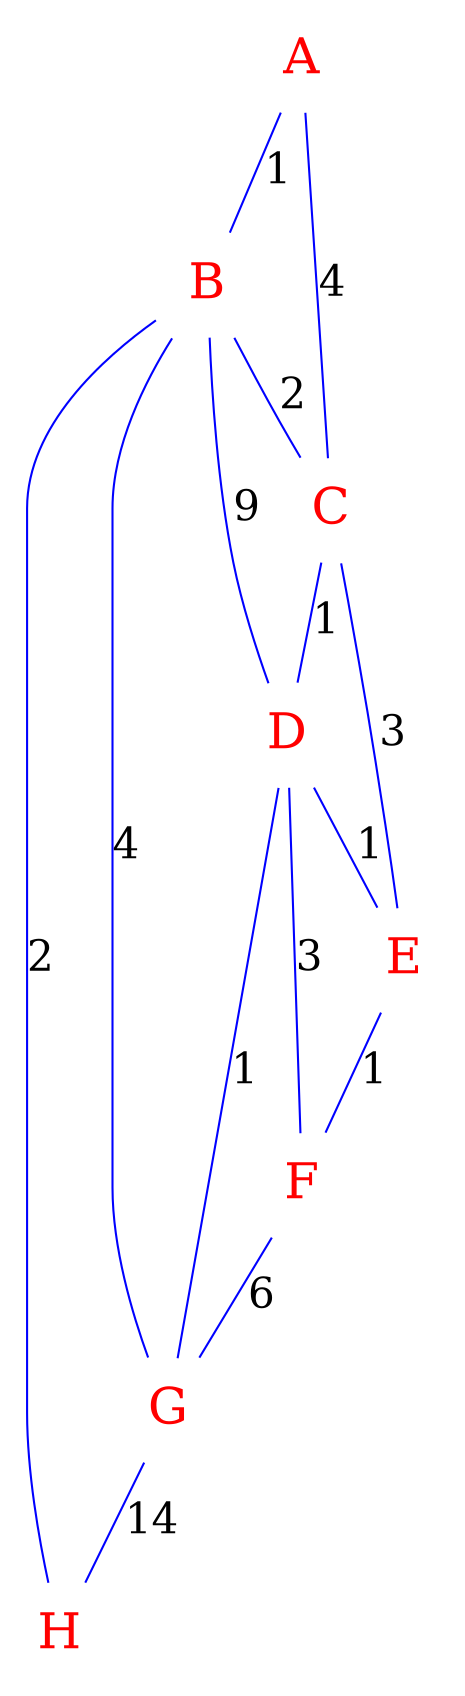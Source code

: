 graph {
node [image="/home/jules/Downloads/icon_router.png" shape="none" fixedsize=true  width="0.7" height="0.7" fontsize="24" fontcolor="red"];
edge [fontsize="20" color="blue"];

A -- B [label="1"];
A -- C [label="4"];
B -- C [label="2"];
B -- D [label="9"];
B -- G [label="4"];
B -- H [label="2"];
C -- D [label="1"];
C -- E [label="3"];
D -- E [label="1"];
D -- F [label="3"];
D -- G [label="1"];
E -- F [label="1"];
F -- G [label="6"];
G -- H [label="14"];

A [pos="10,5!"];
B [pos="7,8!"];
C [pos="8,4!"];
D [pos="4,4!"];
E [pos="5,1!"];
F [pos="1,2!"];
G [pos="2,6!"];
H [pos="4,8!"];
}
